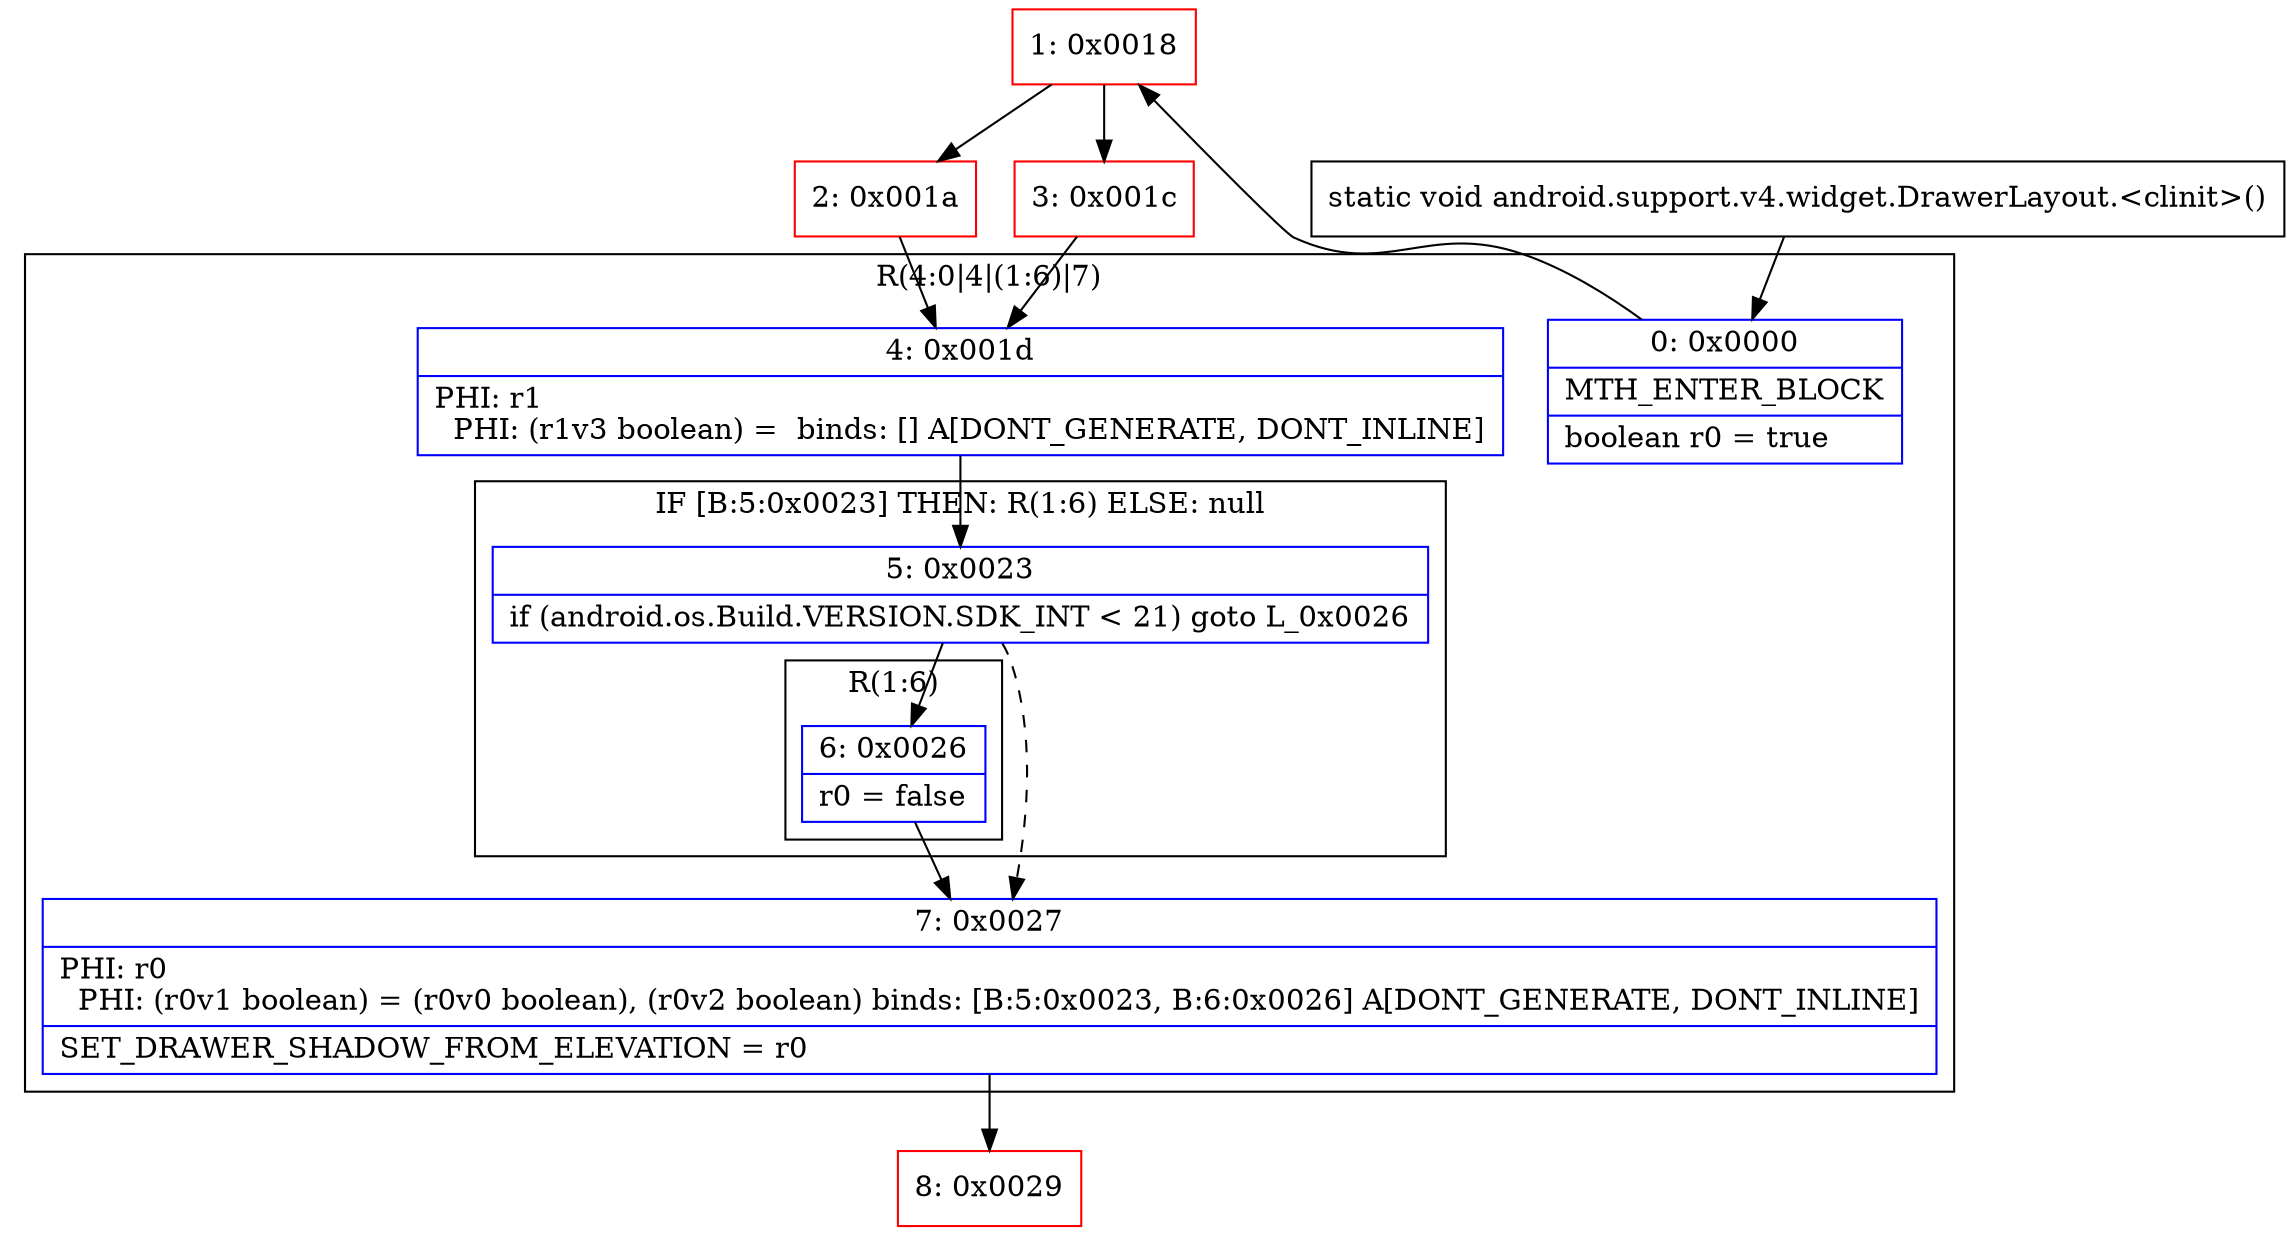 digraph "CFG forandroid.support.v4.widget.DrawerLayout.\<clinit\>()V" {
subgraph cluster_Region_1689010820 {
label = "R(4:0|4|(1:6)|7)";
node [shape=record,color=blue];
Node_0 [shape=record,label="{0\:\ 0x0000|MTH_ENTER_BLOCK\l|boolean r0 = true\l}"];
Node_4 [shape=record,label="{4\:\ 0x001d|PHI: r1 \l  PHI: (r1v3 boolean) =  binds: [] A[DONT_GENERATE, DONT_INLINE]\l}"];
subgraph cluster_IfRegion_296227524 {
label = "IF [B:5:0x0023] THEN: R(1:6) ELSE: null";
node [shape=record,color=blue];
Node_5 [shape=record,label="{5\:\ 0x0023|if (android.os.Build.VERSION.SDK_INT \< 21) goto L_0x0026\l}"];
subgraph cluster_Region_946372679 {
label = "R(1:6)";
node [shape=record,color=blue];
Node_6 [shape=record,label="{6\:\ 0x0026|r0 = false\l}"];
}
}
Node_7 [shape=record,label="{7\:\ 0x0027|PHI: r0 \l  PHI: (r0v1 boolean) = (r0v0 boolean), (r0v2 boolean) binds: [B:5:0x0023, B:6:0x0026] A[DONT_GENERATE, DONT_INLINE]\l|SET_DRAWER_SHADOW_FROM_ELEVATION = r0\l}"];
}
Node_1 [shape=record,color=red,label="{1\:\ 0x0018}"];
Node_2 [shape=record,color=red,label="{2\:\ 0x001a}"];
Node_3 [shape=record,color=red,label="{3\:\ 0x001c}"];
Node_8 [shape=record,color=red,label="{8\:\ 0x0029}"];
MethodNode[shape=record,label="{static void android.support.v4.widget.DrawerLayout.\<clinit\>() }"];
MethodNode -> Node_0;
Node_0 -> Node_1;
Node_4 -> Node_5;
Node_5 -> Node_6;
Node_5 -> Node_7[style=dashed];
Node_6 -> Node_7;
Node_7 -> Node_8;
Node_1 -> Node_2;
Node_1 -> Node_3;
Node_2 -> Node_4;
Node_3 -> Node_4;
}

